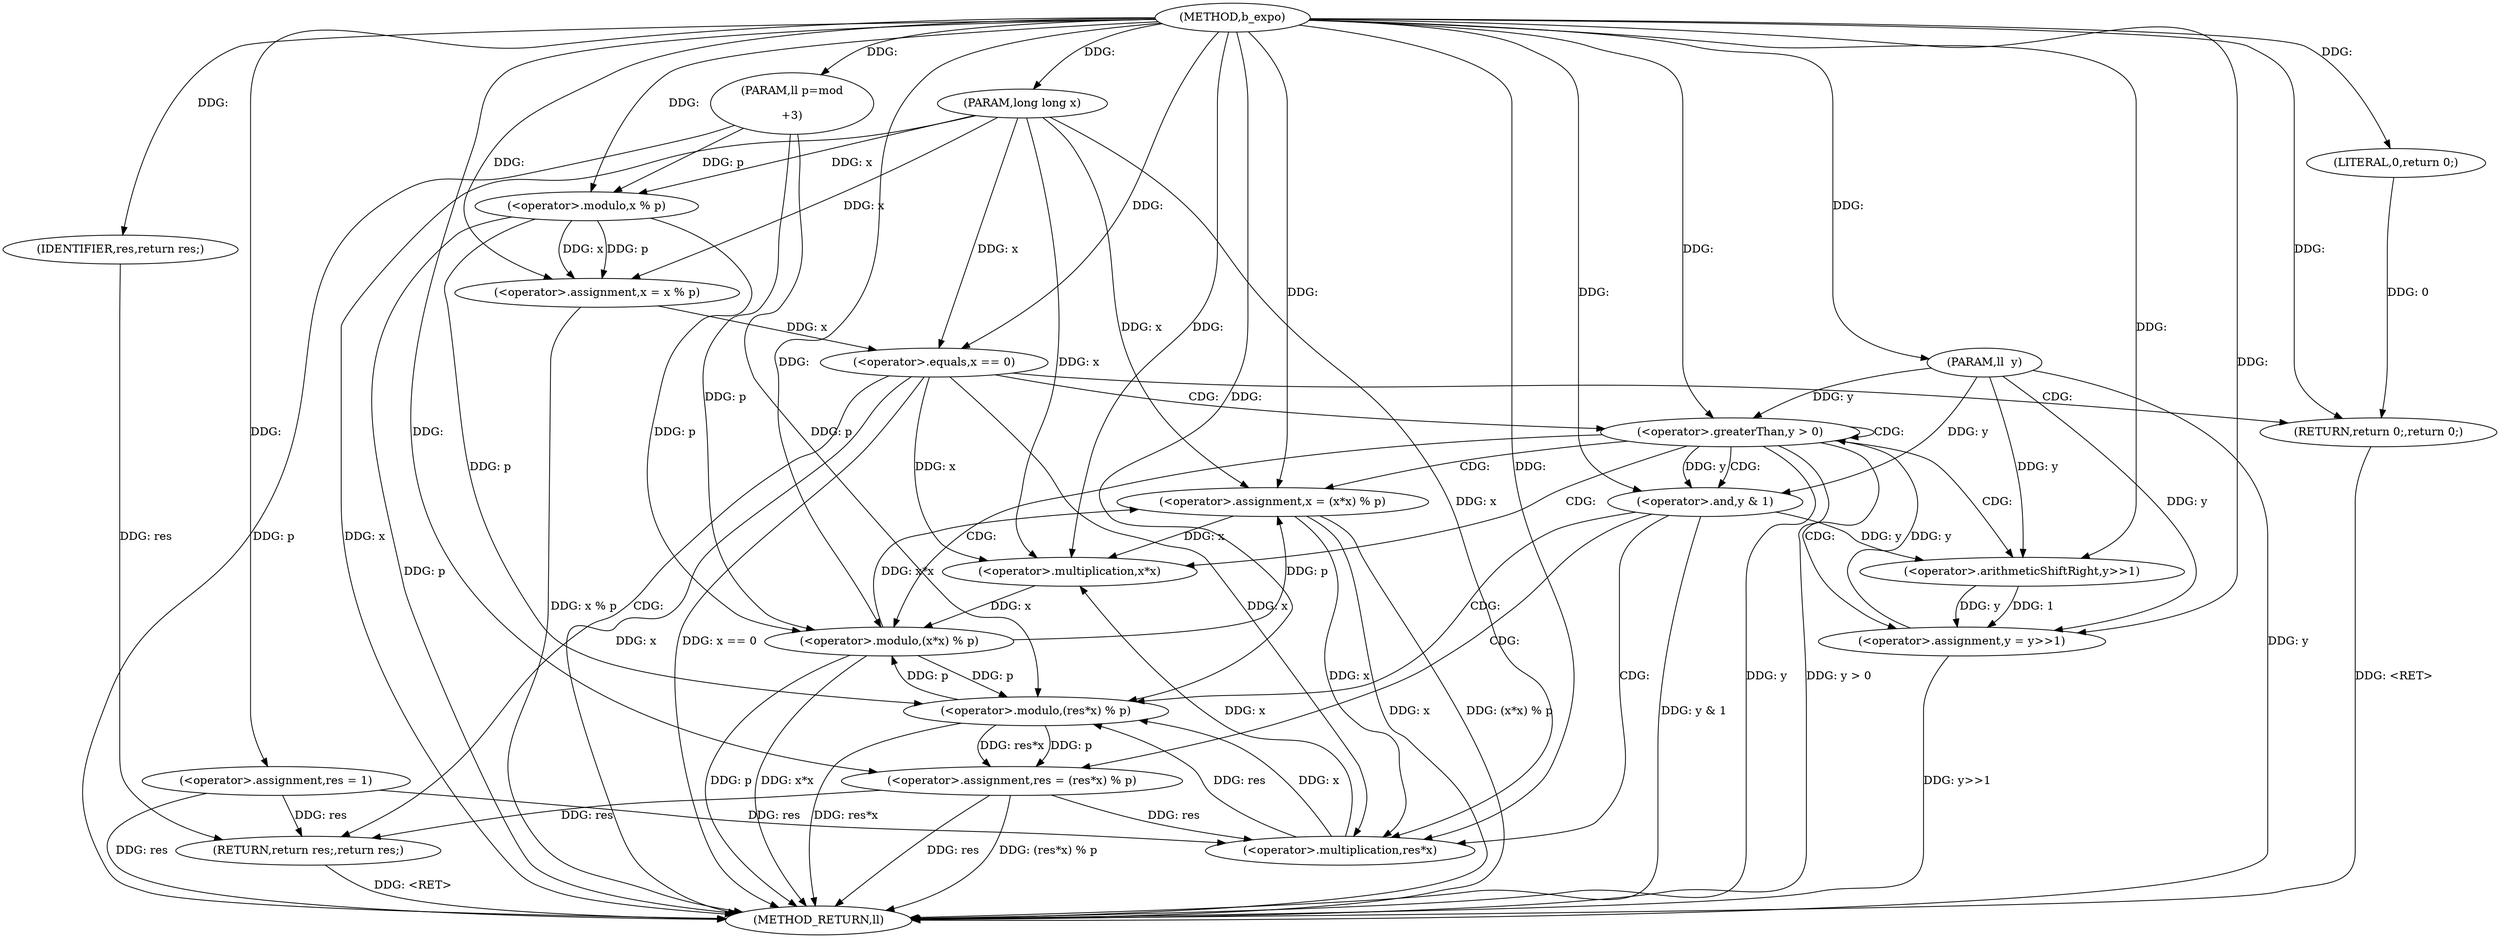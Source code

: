 digraph "b_expo" {  
"1000108" [label = "(METHOD,b_expo)" ]
"1000158" [label = "(METHOD_RETURN,ll)" ]
"1000109" [label = "(PARAM,long long x)" ]
"1000110" [label = "(PARAM,ll  y)" ]
"1000111" [label = "(PARAM,ll p=mod\n+3)" ]
"1000114" [label = "(<operator>.assignment,res = 1)" ]
"1000117" [label = "(<operator>.assignment,x = x % p)" ]
"1000156" [label = "(RETURN,return res;,return res;)" ]
"1000123" [label = "(<operator>.equals,x == 0)" ]
"1000126" [label = "(RETURN,return 0;,return 0;)" ]
"1000129" [label = "(<operator>.greaterThan,y > 0)" ]
"1000157" [label = "(IDENTIFIER,res,return res;)" ]
"1000119" [label = "(<operator>.modulo,x % p)" ]
"1000127" [label = "(LITERAL,0,return 0;)" ]
"1000144" [label = "(<operator>.assignment,y = y>>1)" ]
"1000149" [label = "(<operator>.assignment,x = (x*x) % p)" ]
"1000134" [label = "(<operator>.and,y & 1)" ]
"1000137" [label = "(<operator>.assignment,res = (res*x) % p)" ]
"1000146" [label = "(<operator>.arithmeticShiftRight,y>>1)" ]
"1000151" [label = "(<operator>.modulo,(x*x) % p)" ]
"1000139" [label = "(<operator>.modulo,(res*x) % p)" ]
"1000152" [label = "(<operator>.multiplication,x*x)" ]
"1000140" [label = "(<operator>.multiplication,res*x)" ]
  "1000126" -> "1000158"  [ label = "DDG: <RET>"] 
  "1000109" -> "1000158"  [ label = "DDG: x"] 
  "1000110" -> "1000158"  [ label = "DDG: y"] 
  "1000111" -> "1000158"  [ label = "DDG: p"] 
  "1000114" -> "1000158"  [ label = "DDG: res"] 
  "1000119" -> "1000158"  [ label = "DDG: p"] 
  "1000117" -> "1000158"  [ label = "DDG: x % p"] 
  "1000123" -> "1000158"  [ label = "DDG: x"] 
  "1000123" -> "1000158"  [ label = "DDG: x == 0"] 
  "1000129" -> "1000158"  [ label = "DDG: y"] 
  "1000129" -> "1000158"  [ label = "DDG: y > 0"] 
  "1000134" -> "1000158"  [ label = "DDG: y & 1"] 
  "1000137" -> "1000158"  [ label = "DDG: res"] 
  "1000139" -> "1000158"  [ label = "DDG: res*x"] 
  "1000137" -> "1000158"  [ label = "DDG: (res*x) % p"] 
  "1000144" -> "1000158"  [ label = "DDG: y>>1"] 
  "1000149" -> "1000158"  [ label = "DDG: x"] 
  "1000151" -> "1000158"  [ label = "DDG: x*x"] 
  "1000151" -> "1000158"  [ label = "DDG: p"] 
  "1000149" -> "1000158"  [ label = "DDG: (x*x) % p"] 
  "1000156" -> "1000158"  [ label = "DDG: <RET>"] 
  "1000108" -> "1000109"  [ label = "DDG: "] 
  "1000108" -> "1000110"  [ label = "DDG: "] 
  "1000108" -> "1000111"  [ label = "DDG: "] 
  "1000108" -> "1000114"  [ label = "DDG: "] 
  "1000119" -> "1000117"  [ label = "DDG: x"] 
  "1000119" -> "1000117"  [ label = "DDG: p"] 
  "1000157" -> "1000156"  [ label = "DDG: res"] 
  "1000114" -> "1000156"  [ label = "DDG: res"] 
  "1000137" -> "1000156"  [ label = "DDG: res"] 
  "1000109" -> "1000117"  [ label = "DDG: x"] 
  "1000108" -> "1000117"  [ label = "DDG: "] 
  "1000127" -> "1000126"  [ label = "DDG: 0"] 
  "1000108" -> "1000126"  [ label = "DDG: "] 
  "1000108" -> "1000157"  [ label = "DDG: "] 
  "1000109" -> "1000119"  [ label = "DDG: x"] 
  "1000108" -> "1000119"  [ label = "DDG: "] 
  "1000111" -> "1000119"  [ label = "DDG: p"] 
  "1000117" -> "1000123"  [ label = "DDG: x"] 
  "1000109" -> "1000123"  [ label = "DDG: x"] 
  "1000108" -> "1000123"  [ label = "DDG: "] 
  "1000108" -> "1000127"  [ label = "DDG: "] 
  "1000144" -> "1000129"  [ label = "DDG: y"] 
  "1000110" -> "1000129"  [ label = "DDG: y"] 
  "1000108" -> "1000129"  [ label = "DDG: "] 
  "1000146" -> "1000144"  [ label = "DDG: 1"] 
  "1000146" -> "1000144"  [ label = "DDG: y"] 
  "1000151" -> "1000149"  [ label = "DDG: p"] 
  "1000151" -> "1000149"  [ label = "DDG: x*x"] 
  "1000139" -> "1000137"  [ label = "DDG: p"] 
  "1000139" -> "1000137"  [ label = "DDG: res*x"] 
  "1000110" -> "1000144"  [ label = "DDG: y"] 
  "1000108" -> "1000144"  [ label = "DDG: "] 
  "1000109" -> "1000149"  [ label = "DDG: x"] 
  "1000108" -> "1000149"  [ label = "DDG: "] 
  "1000129" -> "1000134"  [ label = "DDG: y"] 
  "1000110" -> "1000134"  [ label = "DDG: y"] 
  "1000108" -> "1000134"  [ label = "DDG: "] 
  "1000108" -> "1000137"  [ label = "DDG: "] 
  "1000134" -> "1000146"  [ label = "DDG: y"] 
  "1000110" -> "1000146"  [ label = "DDG: y"] 
  "1000108" -> "1000146"  [ label = "DDG: "] 
  "1000152" -> "1000151"  [ label = "DDG: x"] 
  "1000119" -> "1000151"  [ label = "DDG: p"] 
  "1000139" -> "1000151"  [ label = "DDG: p"] 
  "1000111" -> "1000151"  [ label = "DDG: p"] 
  "1000108" -> "1000151"  [ label = "DDG: "] 
  "1000140" -> "1000139"  [ label = "DDG: x"] 
  "1000140" -> "1000139"  [ label = "DDG: res"] 
  "1000119" -> "1000139"  [ label = "DDG: p"] 
  "1000151" -> "1000139"  [ label = "DDG: p"] 
  "1000111" -> "1000139"  [ label = "DDG: p"] 
  "1000108" -> "1000139"  [ label = "DDG: "] 
  "1000123" -> "1000152"  [ label = "DDG: x"] 
  "1000140" -> "1000152"  [ label = "DDG: x"] 
  "1000149" -> "1000152"  [ label = "DDG: x"] 
  "1000109" -> "1000152"  [ label = "DDG: x"] 
  "1000108" -> "1000152"  [ label = "DDG: "] 
  "1000114" -> "1000140"  [ label = "DDG: res"] 
  "1000137" -> "1000140"  [ label = "DDG: res"] 
  "1000108" -> "1000140"  [ label = "DDG: "] 
  "1000123" -> "1000140"  [ label = "DDG: x"] 
  "1000149" -> "1000140"  [ label = "DDG: x"] 
  "1000109" -> "1000140"  [ label = "DDG: x"] 
  "1000123" -> "1000126"  [ label = "CDG: "] 
  "1000123" -> "1000156"  [ label = "CDG: "] 
  "1000123" -> "1000129"  [ label = "CDG: "] 
  "1000129" -> "1000129"  [ label = "CDG: "] 
  "1000129" -> "1000151"  [ label = "CDG: "] 
  "1000129" -> "1000152"  [ label = "CDG: "] 
  "1000129" -> "1000146"  [ label = "CDG: "] 
  "1000129" -> "1000144"  [ label = "CDG: "] 
  "1000129" -> "1000149"  [ label = "CDG: "] 
  "1000129" -> "1000134"  [ label = "CDG: "] 
  "1000134" -> "1000137"  [ label = "CDG: "] 
  "1000134" -> "1000139"  [ label = "CDG: "] 
  "1000134" -> "1000140"  [ label = "CDG: "] 
}
